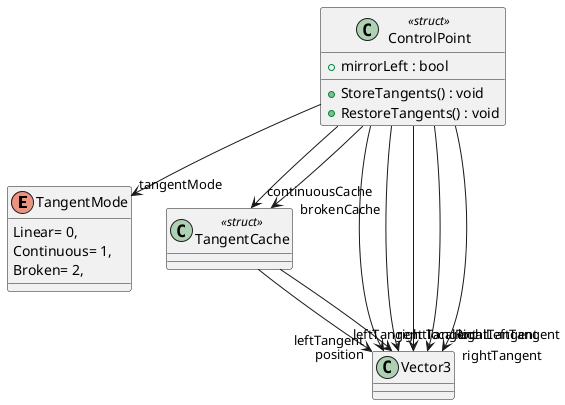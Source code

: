 @startuml
enum TangentMode {
    Linear= 0,
    Continuous= 1,
    Broken= 2,
}
class TangentCache <<struct>> {
}
class ControlPoint <<struct>> {
    + mirrorLeft : bool
    + StoreTangents() : void
    + RestoreTangents() : void
}
TangentCache --> "leftTangent" Vector3
TangentCache --> "rightTangent" Vector3
ControlPoint --> "position" Vector3
ControlPoint --> "localLeftTangent" Vector3
ControlPoint --> "localRightTangent" Vector3
ControlPoint --> "tangentMode" TangentMode
ControlPoint --> "continuousCache" TangentCache
ControlPoint --> "brokenCache" TangentCache
ControlPoint --> "leftTangent" Vector3
ControlPoint --> "rightTangent" Vector3
@enduml
